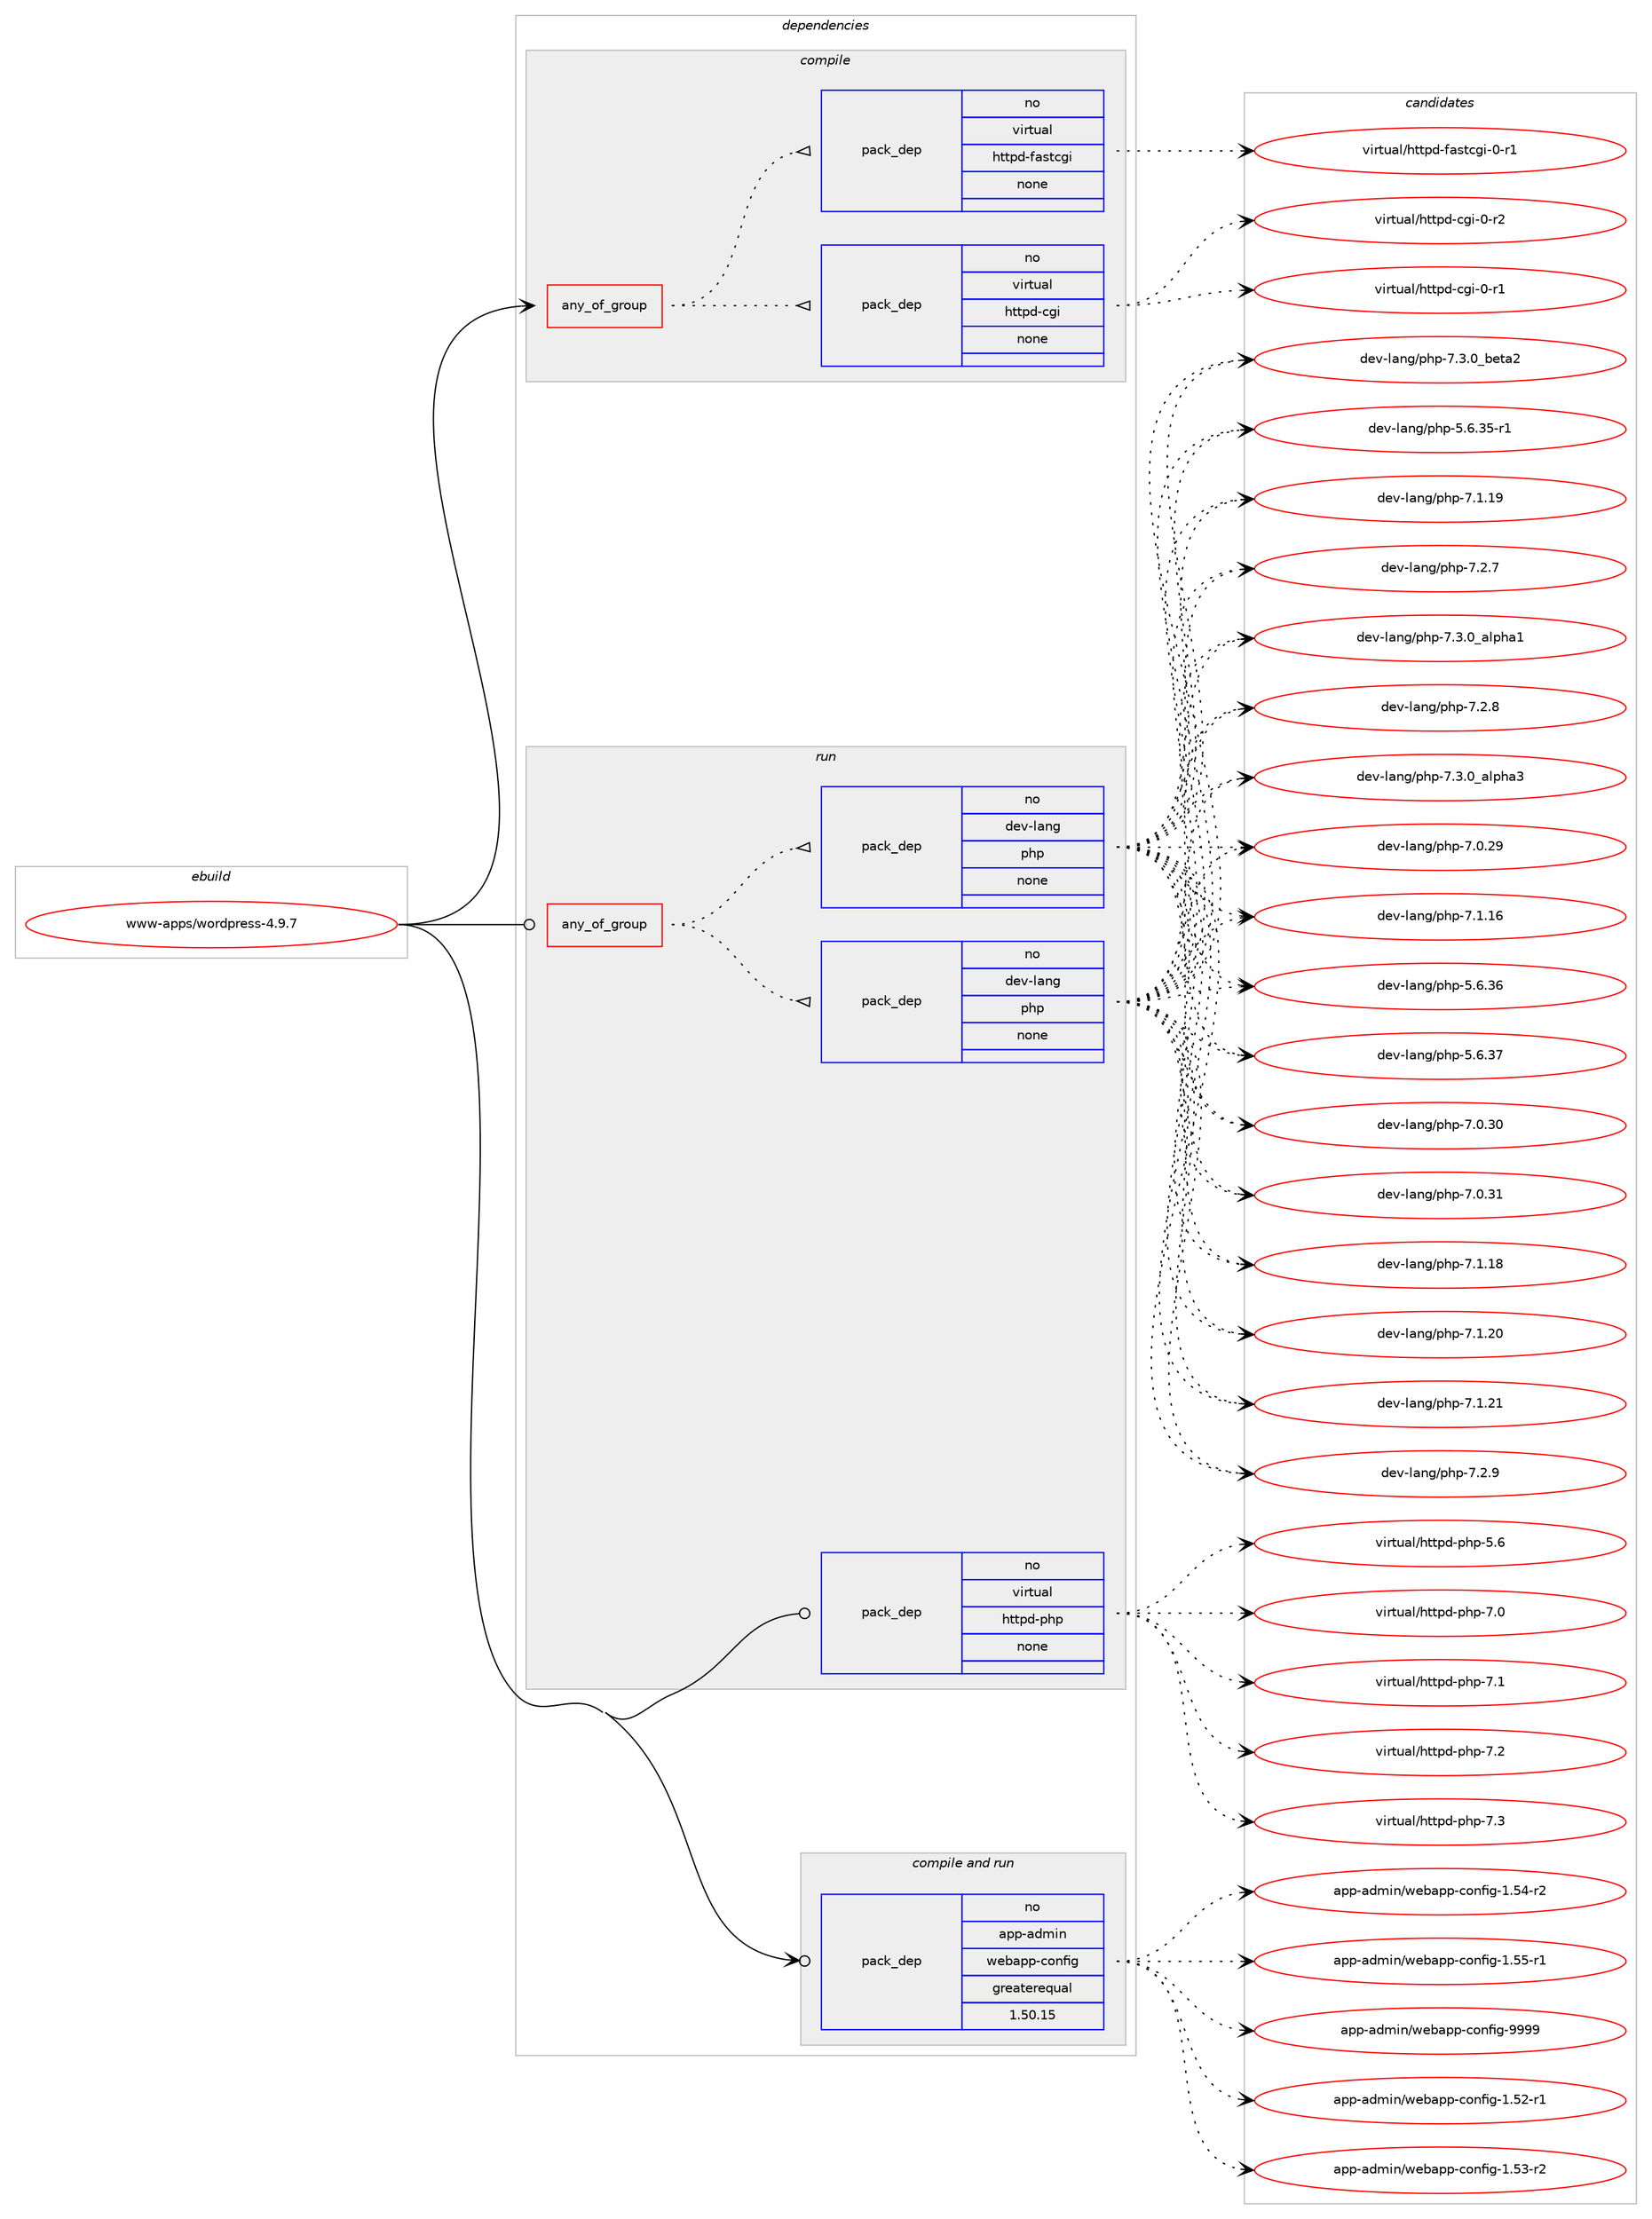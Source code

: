 digraph prolog {

# *************
# Graph options
# *************

newrank=true;
concentrate=true;
compound=true;
graph [rankdir=LR,fontname=Helvetica,fontsize=10,ranksep=1.5];#, ranksep=2.5, nodesep=0.2];
edge  [arrowhead=vee];
node  [fontname=Helvetica,fontsize=10];

# **********
# The ebuild
# **********

subgraph cluster_leftcol {
color=gray;
rank=same;
label=<<i>ebuild</i>>;
id [label="www-apps/wordpress-4.9.7", color=red, width=4, href="../www-apps/wordpress-4.9.7.svg"];
}

# ****************
# The dependencies
# ****************

subgraph cluster_midcol {
color=gray;
label=<<i>dependencies</i>>;
subgraph cluster_compile {
fillcolor="#eeeeee";
style=filled;
label=<<i>compile</i>>;
subgraph any146 {
dependency2289 [label=<<TABLE BORDER="0" CELLBORDER="1" CELLSPACING="0" CELLPADDING="4"><TR><TD CELLPADDING="10">any_of_group</TD></TR></TABLE>>, shape=none, color=red];subgraph pack1825 {
dependency2290 [label=<<TABLE BORDER="0" CELLBORDER="1" CELLSPACING="0" CELLPADDING="4" WIDTH="220"><TR><TD ROWSPAN="6" CELLPADDING="30">pack_dep</TD></TR><TR><TD WIDTH="110">no</TD></TR><TR><TD>virtual</TD></TR><TR><TD>httpd-cgi</TD></TR><TR><TD>none</TD></TR><TR><TD></TD></TR></TABLE>>, shape=none, color=blue];
}
dependency2289:e -> dependency2290:w [weight=20,style="dotted",arrowhead="oinv"];
subgraph pack1826 {
dependency2291 [label=<<TABLE BORDER="0" CELLBORDER="1" CELLSPACING="0" CELLPADDING="4" WIDTH="220"><TR><TD ROWSPAN="6" CELLPADDING="30">pack_dep</TD></TR><TR><TD WIDTH="110">no</TD></TR><TR><TD>virtual</TD></TR><TR><TD>httpd-fastcgi</TD></TR><TR><TD>none</TD></TR><TR><TD></TD></TR></TABLE>>, shape=none, color=blue];
}
dependency2289:e -> dependency2291:w [weight=20,style="dotted",arrowhead="oinv"];
}
id:e -> dependency2289:w [weight=20,style="solid",arrowhead="vee"];
}
subgraph cluster_compileandrun {
fillcolor="#eeeeee";
style=filled;
label=<<i>compile and run</i>>;
subgraph pack1827 {
dependency2292 [label=<<TABLE BORDER="0" CELLBORDER="1" CELLSPACING="0" CELLPADDING="4" WIDTH="220"><TR><TD ROWSPAN="6" CELLPADDING="30">pack_dep</TD></TR><TR><TD WIDTH="110">no</TD></TR><TR><TD>app-admin</TD></TR><TR><TD>webapp-config</TD></TR><TR><TD>greaterequal</TD></TR><TR><TD>1.50.15</TD></TR></TABLE>>, shape=none, color=blue];
}
id:e -> dependency2292:w [weight=20,style="solid",arrowhead="odotvee"];
}
subgraph cluster_run {
fillcolor="#eeeeee";
style=filled;
label=<<i>run</i>>;
subgraph any147 {
dependency2293 [label=<<TABLE BORDER="0" CELLBORDER="1" CELLSPACING="0" CELLPADDING="4"><TR><TD CELLPADDING="10">any_of_group</TD></TR></TABLE>>, shape=none, color=red];subgraph pack1828 {
dependency2294 [label=<<TABLE BORDER="0" CELLBORDER="1" CELLSPACING="0" CELLPADDING="4" WIDTH="220"><TR><TD ROWSPAN="6" CELLPADDING="30">pack_dep</TD></TR><TR><TD WIDTH="110">no</TD></TR><TR><TD>dev-lang</TD></TR><TR><TD>php</TD></TR><TR><TD>none</TD></TR><TR><TD></TD></TR></TABLE>>, shape=none, color=blue];
}
dependency2293:e -> dependency2294:w [weight=20,style="dotted",arrowhead="oinv"];
subgraph pack1829 {
dependency2295 [label=<<TABLE BORDER="0" CELLBORDER="1" CELLSPACING="0" CELLPADDING="4" WIDTH="220"><TR><TD ROWSPAN="6" CELLPADDING="30">pack_dep</TD></TR><TR><TD WIDTH="110">no</TD></TR><TR><TD>dev-lang</TD></TR><TR><TD>php</TD></TR><TR><TD>none</TD></TR><TR><TD></TD></TR></TABLE>>, shape=none, color=blue];
}
dependency2293:e -> dependency2295:w [weight=20,style="dotted",arrowhead="oinv"];
}
id:e -> dependency2293:w [weight=20,style="solid",arrowhead="odot"];
subgraph pack1830 {
dependency2296 [label=<<TABLE BORDER="0" CELLBORDER="1" CELLSPACING="0" CELLPADDING="4" WIDTH="220"><TR><TD ROWSPAN="6" CELLPADDING="30">pack_dep</TD></TR><TR><TD WIDTH="110">no</TD></TR><TR><TD>virtual</TD></TR><TR><TD>httpd-php</TD></TR><TR><TD>none</TD></TR><TR><TD></TD></TR></TABLE>>, shape=none, color=blue];
}
id:e -> dependency2296:w [weight=20,style="solid",arrowhead="odot"];
}
}

# **************
# The candidates
# **************

subgraph cluster_choices {
rank=same;
color=gray;
label=<<i>candidates</i>>;

subgraph choice1825 {
color=black;
nodesep=1;
choice1181051141161179710847104116116112100459910310545484511449 [label="virtual/httpd-cgi-0-r1", color=red, width=4,href="../virtual/httpd-cgi-0-r1.svg"];
choice1181051141161179710847104116116112100459910310545484511450 [label="virtual/httpd-cgi-0-r2", color=red, width=4,href="../virtual/httpd-cgi-0-r2.svg"];
dependency2290:e -> choice1181051141161179710847104116116112100459910310545484511449:w [style=dotted,weight="100"];
dependency2290:e -> choice1181051141161179710847104116116112100459910310545484511450:w [style=dotted,weight="100"];
}
subgraph choice1826 {
color=black;
nodesep=1;
choice118105114116117971084710411611611210045102971151169910310545484511449 [label="virtual/httpd-fastcgi-0-r1", color=red, width=4,href="../virtual/httpd-fastcgi-0-r1.svg"];
dependency2291:e -> choice118105114116117971084710411611611210045102971151169910310545484511449:w [style=dotted,weight="100"];
}
subgraph choice1827 {
color=black;
nodesep=1;
choice971121124597100109105110471191019897112112459911111010210510345494653504511449 [label="app-admin/webapp-config-1.52-r1", color=red, width=4,href="../app-admin/webapp-config-1.52-r1.svg"];
choice971121124597100109105110471191019897112112459911111010210510345494653514511450 [label="app-admin/webapp-config-1.53-r2", color=red, width=4,href="../app-admin/webapp-config-1.53-r2.svg"];
choice971121124597100109105110471191019897112112459911111010210510345494653524511450 [label="app-admin/webapp-config-1.54-r2", color=red, width=4,href="../app-admin/webapp-config-1.54-r2.svg"];
choice971121124597100109105110471191019897112112459911111010210510345494653534511449 [label="app-admin/webapp-config-1.55-r1", color=red, width=4,href="../app-admin/webapp-config-1.55-r1.svg"];
choice97112112459710010910511047119101989711211245991111101021051034557575757 [label="app-admin/webapp-config-9999", color=red, width=4,href="../app-admin/webapp-config-9999.svg"];
dependency2292:e -> choice971121124597100109105110471191019897112112459911111010210510345494653504511449:w [style=dotted,weight="100"];
dependency2292:e -> choice971121124597100109105110471191019897112112459911111010210510345494653514511450:w [style=dotted,weight="100"];
dependency2292:e -> choice971121124597100109105110471191019897112112459911111010210510345494653524511450:w [style=dotted,weight="100"];
dependency2292:e -> choice971121124597100109105110471191019897112112459911111010210510345494653534511449:w [style=dotted,weight="100"];
dependency2292:e -> choice97112112459710010910511047119101989711211245991111101021051034557575757:w [style=dotted,weight="100"];
}
subgraph choice1828 {
color=black;
nodesep=1;
choice100101118451089711010347112104112455346544651534511449 [label="dev-lang/php-5.6.35-r1", color=red, width=4,href="../dev-lang/php-5.6.35-r1.svg"];
choice10010111845108971101034711210411245554649464957 [label="dev-lang/php-7.1.19", color=red, width=4,href="../dev-lang/php-7.1.19.svg"];
choice100101118451089711010347112104112455546504655 [label="dev-lang/php-7.2.7", color=red, width=4,href="../dev-lang/php-7.2.7.svg"];
choice10010111845108971101034711210411245554651464895971081121049749 [label="dev-lang/php-7.3.0_alpha1", color=red, width=4,href="../dev-lang/php-7.3.0_alpha1.svg"];
choice100101118451089711010347112104112455546504656 [label="dev-lang/php-7.2.8", color=red, width=4,href="../dev-lang/php-7.2.8.svg"];
choice10010111845108971101034711210411245554651464895971081121049751 [label="dev-lang/php-7.3.0_alpha3", color=red, width=4,href="../dev-lang/php-7.3.0_alpha3.svg"];
choice10010111845108971101034711210411245554648465057 [label="dev-lang/php-7.0.29", color=red, width=4,href="../dev-lang/php-7.0.29.svg"];
choice10010111845108971101034711210411245554649464954 [label="dev-lang/php-7.1.16", color=red, width=4,href="../dev-lang/php-7.1.16.svg"];
choice10010111845108971101034711210411245534654465154 [label="dev-lang/php-5.6.36", color=red, width=4,href="../dev-lang/php-5.6.36.svg"];
choice10010111845108971101034711210411245534654465155 [label="dev-lang/php-5.6.37", color=red, width=4,href="../dev-lang/php-5.6.37.svg"];
choice10010111845108971101034711210411245554648465148 [label="dev-lang/php-7.0.30", color=red, width=4,href="../dev-lang/php-7.0.30.svg"];
choice10010111845108971101034711210411245554648465149 [label="dev-lang/php-7.0.31", color=red, width=4,href="../dev-lang/php-7.0.31.svg"];
choice10010111845108971101034711210411245554649464956 [label="dev-lang/php-7.1.18", color=red, width=4,href="../dev-lang/php-7.1.18.svg"];
choice10010111845108971101034711210411245554649465048 [label="dev-lang/php-7.1.20", color=red, width=4,href="../dev-lang/php-7.1.20.svg"];
choice10010111845108971101034711210411245554649465049 [label="dev-lang/php-7.1.21", color=red, width=4,href="../dev-lang/php-7.1.21.svg"];
choice100101118451089711010347112104112455546504657 [label="dev-lang/php-7.2.9", color=red, width=4,href="../dev-lang/php-7.2.9.svg"];
choice10010111845108971101034711210411245554651464895981011169750 [label="dev-lang/php-7.3.0_beta2", color=red, width=4,href="../dev-lang/php-7.3.0_beta2.svg"];
dependency2294:e -> choice100101118451089711010347112104112455346544651534511449:w [style=dotted,weight="100"];
dependency2294:e -> choice10010111845108971101034711210411245554649464957:w [style=dotted,weight="100"];
dependency2294:e -> choice100101118451089711010347112104112455546504655:w [style=dotted,weight="100"];
dependency2294:e -> choice10010111845108971101034711210411245554651464895971081121049749:w [style=dotted,weight="100"];
dependency2294:e -> choice100101118451089711010347112104112455546504656:w [style=dotted,weight="100"];
dependency2294:e -> choice10010111845108971101034711210411245554651464895971081121049751:w [style=dotted,weight="100"];
dependency2294:e -> choice10010111845108971101034711210411245554648465057:w [style=dotted,weight="100"];
dependency2294:e -> choice10010111845108971101034711210411245554649464954:w [style=dotted,weight="100"];
dependency2294:e -> choice10010111845108971101034711210411245534654465154:w [style=dotted,weight="100"];
dependency2294:e -> choice10010111845108971101034711210411245534654465155:w [style=dotted,weight="100"];
dependency2294:e -> choice10010111845108971101034711210411245554648465148:w [style=dotted,weight="100"];
dependency2294:e -> choice10010111845108971101034711210411245554648465149:w [style=dotted,weight="100"];
dependency2294:e -> choice10010111845108971101034711210411245554649464956:w [style=dotted,weight="100"];
dependency2294:e -> choice10010111845108971101034711210411245554649465048:w [style=dotted,weight="100"];
dependency2294:e -> choice10010111845108971101034711210411245554649465049:w [style=dotted,weight="100"];
dependency2294:e -> choice100101118451089711010347112104112455546504657:w [style=dotted,weight="100"];
dependency2294:e -> choice10010111845108971101034711210411245554651464895981011169750:w [style=dotted,weight="100"];
}
subgraph choice1829 {
color=black;
nodesep=1;
choice100101118451089711010347112104112455346544651534511449 [label="dev-lang/php-5.6.35-r1", color=red, width=4,href="../dev-lang/php-5.6.35-r1.svg"];
choice10010111845108971101034711210411245554649464957 [label="dev-lang/php-7.1.19", color=red, width=4,href="../dev-lang/php-7.1.19.svg"];
choice100101118451089711010347112104112455546504655 [label="dev-lang/php-7.2.7", color=red, width=4,href="../dev-lang/php-7.2.7.svg"];
choice10010111845108971101034711210411245554651464895971081121049749 [label="dev-lang/php-7.3.0_alpha1", color=red, width=4,href="../dev-lang/php-7.3.0_alpha1.svg"];
choice100101118451089711010347112104112455546504656 [label="dev-lang/php-7.2.8", color=red, width=4,href="../dev-lang/php-7.2.8.svg"];
choice10010111845108971101034711210411245554651464895971081121049751 [label="dev-lang/php-7.3.0_alpha3", color=red, width=4,href="../dev-lang/php-7.3.0_alpha3.svg"];
choice10010111845108971101034711210411245554648465057 [label="dev-lang/php-7.0.29", color=red, width=4,href="../dev-lang/php-7.0.29.svg"];
choice10010111845108971101034711210411245554649464954 [label="dev-lang/php-7.1.16", color=red, width=4,href="../dev-lang/php-7.1.16.svg"];
choice10010111845108971101034711210411245534654465154 [label="dev-lang/php-5.6.36", color=red, width=4,href="../dev-lang/php-5.6.36.svg"];
choice10010111845108971101034711210411245534654465155 [label="dev-lang/php-5.6.37", color=red, width=4,href="../dev-lang/php-5.6.37.svg"];
choice10010111845108971101034711210411245554648465148 [label="dev-lang/php-7.0.30", color=red, width=4,href="../dev-lang/php-7.0.30.svg"];
choice10010111845108971101034711210411245554648465149 [label="dev-lang/php-7.0.31", color=red, width=4,href="../dev-lang/php-7.0.31.svg"];
choice10010111845108971101034711210411245554649464956 [label="dev-lang/php-7.1.18", color=red, width=4,href="../dev-lang/php-7.1.18.svg"];
choice10010111845108971101034711210411245554649465048 [label="dev-lang/php-7.1.20", color=red, width=4,href="../dev-lang/php-7.1.20.svg"];
choice10010111845108971101034711210411245554649465049 [label="dev-lang/php-7.1.21", color=red, width=4,href="../dev-lang/php-7.1.21.svg"];
choice100101118451089711010347112104112455546504657 [label="dev-lang/php-7.2.9", color=red, width=4,href="../dev-lang/php-7.2.9.svg"];
choice10010111845108971101034711210411245554651464895981011169750 [label="dev-lang/php-7.3.0_beta2", color=red, width=4,href="../dev-lang/php-7.3.0_beta2.svg"];
dependency2295:e -> choice100101118451089711010347112104112455346544651534511449:w [style=dotted,weight="100"];
dependency2295:e -> choice10010111845108971101034711210411245554649464957:w [style=dotted,weight="100"];
dependency2295:e -> choice100101118451089711010347112104112455546504655:w [style=dotted,weight="100"];
dependency2295:e -> choice10010111845108971101034711210411245554651464895971081121049749:w [style=dotted,weight="100"];
dependency2295:e -> choice100101118451089711010347112104112455546504656:w [style=dotted,weight="100"];
dependency2295:e -> choice10010111845108971101034711210411245554651464895971081121049751:w [style=dotted,weight="100"];
dependency2295:e -> choice10010111845108971101034711210411245554648465057:w [style=dotted,weight="100"];
dependency2295:e -> choice10010111845108971101034711210411245554649464954:w [style=dotted,weight="100"];
dependency2295:e -> choice10010111845108971101034711210411245534654465154:w [style=dotted,weight="100"];
dependency2295:e -> choice10010111845108971101034711210411245534654465155:w [style=dotted,weight="100"];
dependency2295:e -> choice10010111845108971101034711210411245554648465148:w [style=dotted,weight="100"];
dependency2295:e -> choice10010111845108971101034711210411245554648465149:w [style=dotted,weight="100"];
dependency2295:e -> choice10010111845108971101034711210411245554649464956:w [style=dotted,weight="100"];
dependency2295:e -> choice10010111845108971101034711210411245554649465048:w [style=dotted,weight="100"];
dependency2295:e -> choice10010111845108971101034711210411245554649465049:w [style=dotted,weight="100"];
dependency2295:e -> choice100101118451089711010347112104112455546504657:w [style=dotted,weight="100"];
dependency2295:e -> choice10010111845108971101034711210411245554651464895981011169750:w [style=dotted,weight="100"];
}
subgraph choice1830 {
color=black;
nodesep=1;
choice11810511411611797108471041161161121004511210411245534654 [label="virtual/httpd-php-5.6", color=red, width=4,href="../virtual/httpd-php-5.6.svg"];
choice11810511411611797108471041161161121004511210411245554648 [label="virtual/httpd-php-7.0", color=red, width=4,href="../virtual/httpd-php-7.0.svg"];
choice11810511411611797108471041161161121004511210411245554649 [label="virtual/httpd-php-7.1", color=red, width=4,href="../virtual/httpd-php-7.1.svg"];
choice11810511411611797108471041161161121004511210411245554650 [label="virtual/httpd-php-7.2", color=red, width=4,href="../virtual/httpd-php-7.2.svg"];
choice11810511411611797108471041161161121004511210411245554651 [label="virtual/httpd-php-7.3", color=red, width=4,href="../virtual/httpd-php-7.3.svg"];
dependency2296:e -> choice11810511411611797108471041161161121004511210411245534654:w [style=dotted,weight="100"];
dependency2296:e -> choice11810511411611797108471041161161121004511210411245554648:w [style=dotted,weight="100"];
dependency2296:e -> choice11810511411611797108471041161161121004511210411245554649:w [style=dotted,weight="100"];
dependency2296:e -> choice11810511411611797108471041161161121004511210411245554650:w [style=dotted,weight="100"];
dependency2296:e -> choice11810511411611797108471041161161121004511210411245554651:w [style=dotted,weight="100"];
}
}

}
